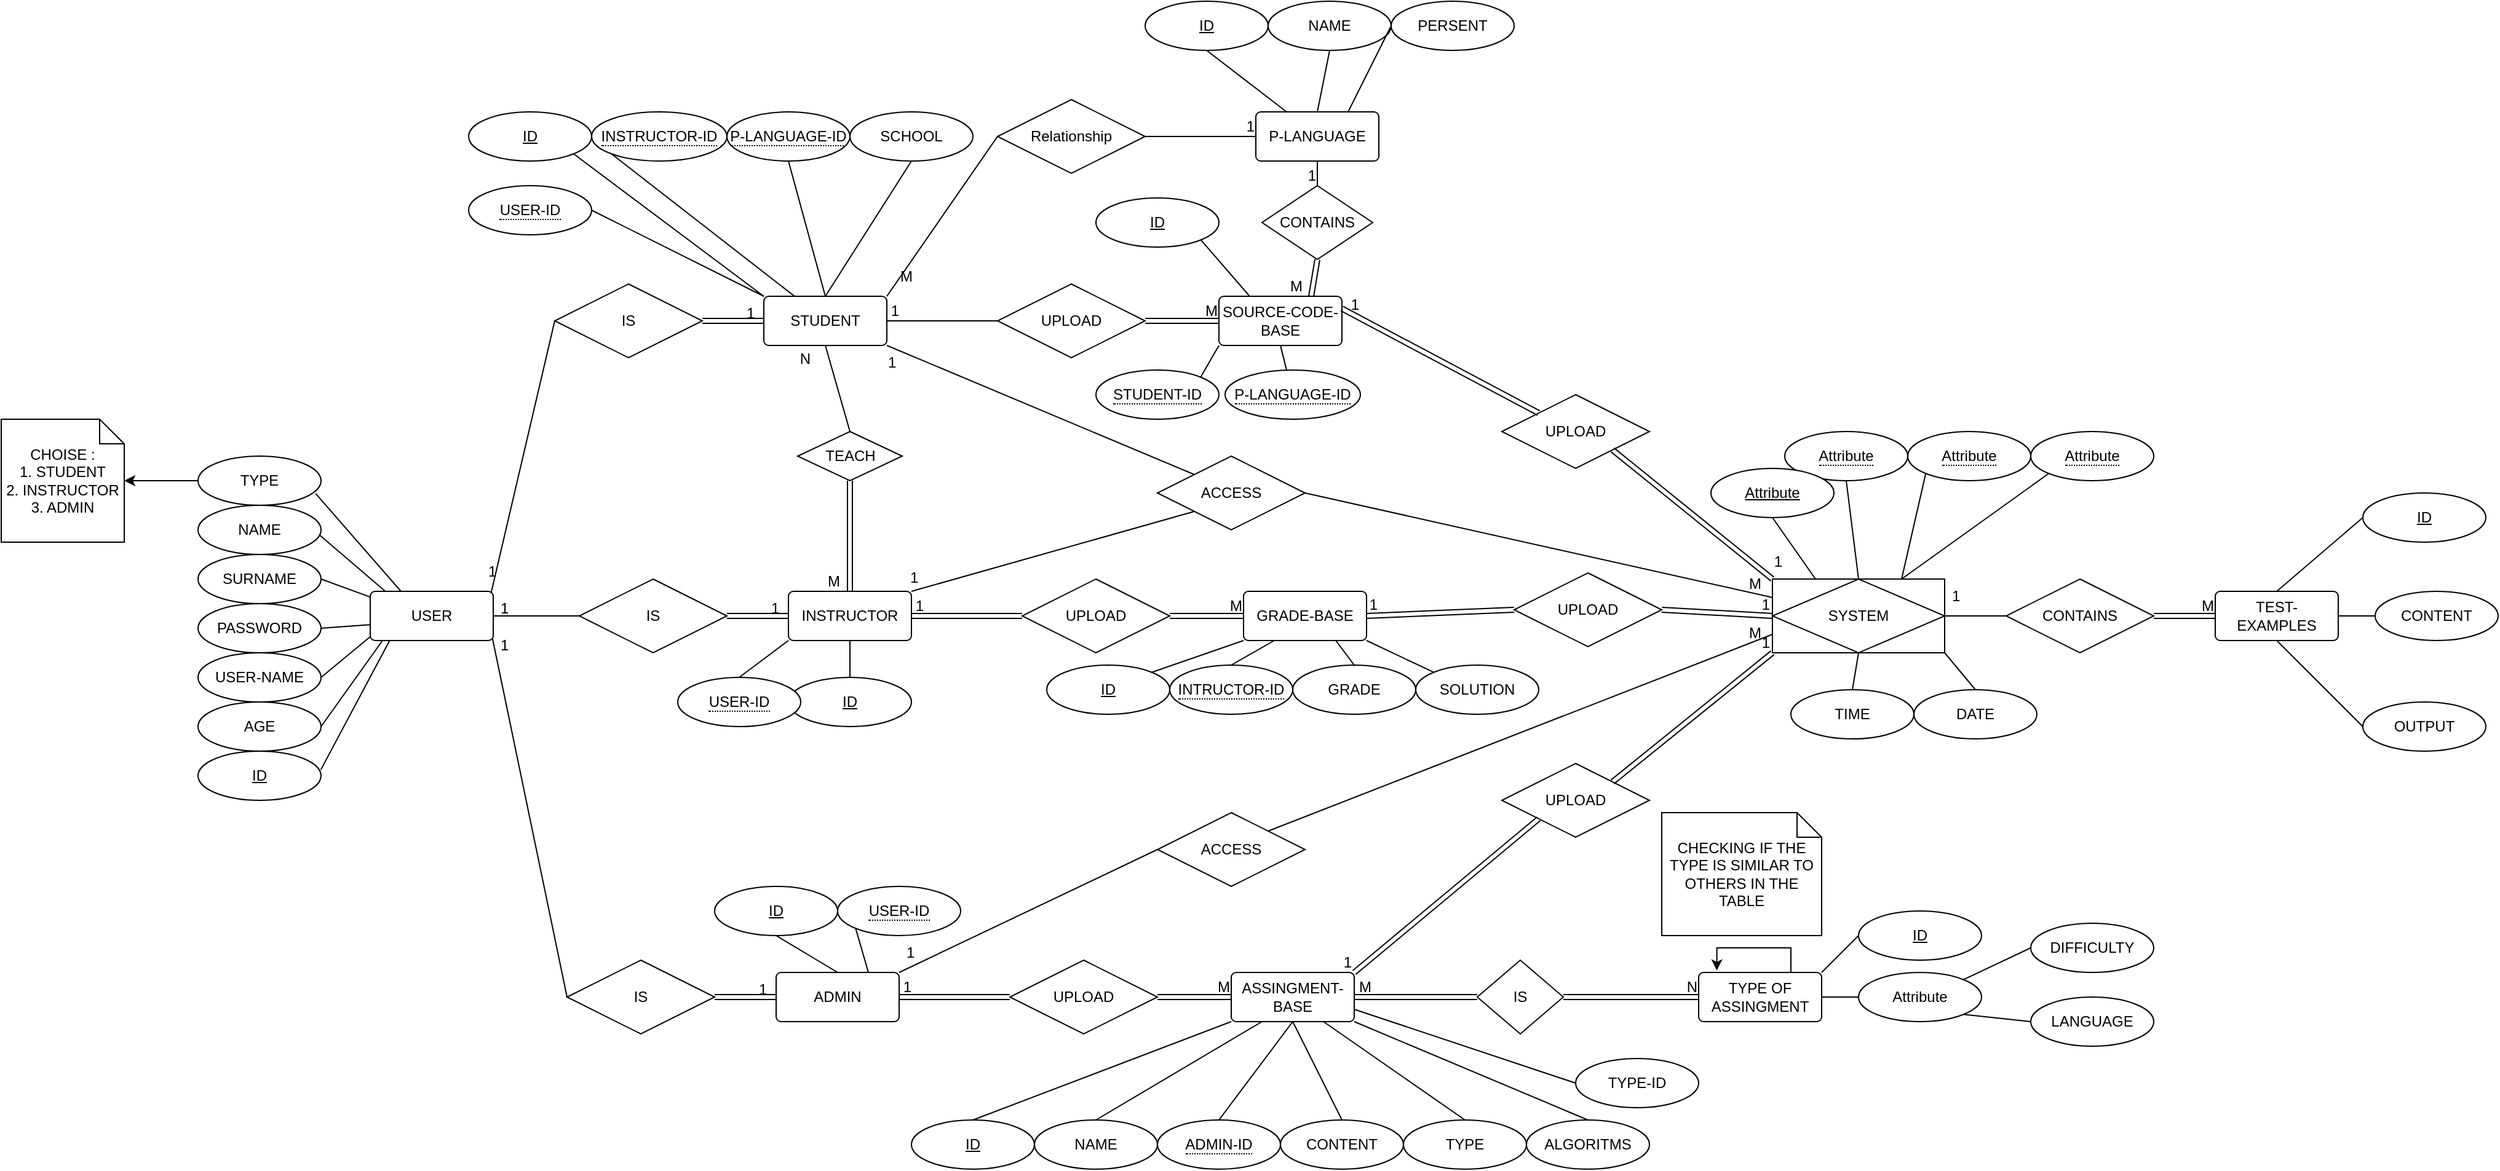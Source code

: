<mxfile version="21.2.8" type="device">
  <diagram name="Page-1" id="deFLNfpETDlmj1eSi1Iw">
    <mxGraphModel dx="2734" dy="2202" grid="1" gridSize="10" guides="1" tooltips="1" connect="1" arrows="1" fold="1" page="1" pageScale="1" pageWidth="850" pageHeight="1100" math="0" shadow="0">
      <root>
        <mxCell id="0" />
        <mxCell id="1" parent="0" />
        <mxCell id="Rp4w2FqZeHLNgpuGs2a2-1" value="USER" style="rounded=1;arcSize=10;whiteSpace=wrap;html=1;align=center;" parent="1" vertex="1">
          <mxGeometry x="-30" y="260" width="100" height="40" as="geometry" />
        </mxCell>
        <mxCell id="Rp4w2FqZeHLNgpuGs2a2-2" value="ADMIN" style="rounded=1;arcSize=10;whiteSpace=wrap;html=1;align=center;" parent="1" vertex="1">
          <mxGeometry x="300" y="570" width="100" height="40" as="geometry" />
        </mxCell>
        <mxCell id="Rp4w2FqZeHLNgpuGs2a2-3" value="INSTRUCTOR" style="rounded=1;arcSize=10;whiteSpace=wrap;html=1;align=center;" parent="1" vertex="1">
          <mxGeometry x="310" y="260" width="100" height="40" as="geometry" />
        </mxCell>
        <mxCell id="Rp4w2FqZeHLNgpuGs2a2-4" value="STUDENT" style="rounded=1;arcSize=10;whiteSpace=wrap;html=1;align=center;" parent="1" vertex="1">
          <mxGeometry x="290" y="20" width="100" height="40" as="geometry" />
        </mxCell>
        <mxCell id="Rp4w2FqZeHLNgpuGs2a2-6" value="IS" style="shape=rhombus;perimeter=rhombusPerimeter;whiteSpace=wrap;html=1;align=center;" parent="1" vertex="1">
          <mxGeometry x="120" y="10" width="120" height="60" as="geometry" />
        </mxCell>
        <mxCell id="Rp4w2FqZeHLNgpuGs2a2-7" value="IS" style="shape=rhombus;perimeter=rhombusPerimeter;whiteSpace=wrap;html=1;align=center;" parent="1" vertex="1">
          <mxGeometry x="130" y="560" width="120" height="60" as="geometry" />
        </mxCell>
        <mxCell id="Rp4w2FqZeHLNgpuGs2a2-8" value="IS" style="shape=rhombus;perimeter=rhombusPerimeter;whiteSpace=wrap;html=1;align=center;" parent="1" vertex="1">
          <mxGeometry x="140" y="250" width="120" height="60" as="geometry" />
        </mxCell>
        <mxCell id="Rp4w2FqZeHLNgpuGs2a2-9" value="" style="endArrow=none;html=1;rounded=0;exitX=1;exitY=0.5;exitDx=0;exitDy=0;entryX=0;entryY=0.5;entryDx=0;entryDy=0;" parent="1" source="Rp4w2FqZeHLNgpuGs2a2-1" target="Rp4w2FqZeHLNgpuGs2a2-8" edge="1">
          <mxGeometry relative="1" as="geometry">
            <mxPoint x="340" y="310" as="sourcePoint" />
            <mxPoint x="500" y="310" as="targetPoint" />
          </mxGeometry>
        </mxCell>
        <mxCell id="Rp4w2FqZeHLNgpuGs2a2-10" value="" style="endArrow=none;html=1;rounded=0;entryX=0;entryY=0.5;entryDx=0;entryDy=0;exitX=0.993;exitY=0.946;exitDx=0;exitDy=0;exitPerimeter=0;" parent="1" source="Rp4w2FqZeHLNgpuGs2a2-1" target="Rp4w2FqZeHLNgpuGs2a2-7" edge="1">
          <mxGeometry relative="1" as="geometry">
            <mxPoint x="70" y="310" as="sourcePoint" />
            <mxPoint x="500" y="310" as="targetPoint" />
          </mxGeometry>
        </mxCell>
        <mxCell id="Rp4w2FqZeHLNgpuGs2a2-11" value="" style="endArrow=none;html=1;rounded=0;entryX=0;entryY=0.5;entryDx=0;entryDy=0;exitX=0.982;exitY=0.04;exitDx=0;exitDy=0;exitPerimeter=0;" parent="1" source="Rp4w2FqZeHLNgpuGs2a2-1" target="Rp4w2FqZeHLNgpuGs2a2-6" edge="1">
          <mxGeometry relative="1" as="geometry">
            <mxPoint x="80" y="250" as="sourcePoint" />
            <mxPoint x="500" y="310" as="targetPoint" />
          </mxGeometry>
        </mxCell>
        <mxCell id="Rp4w2FqZeHLNgpuGs2a2-15" value="1" style="text;strokeColor=none;fillColor=none;spacingLeft=4;spacingRight=4;overflow=hidden;rotatable=0;points=[[0,0.5],[1,0.5]];portConstraint=eastwest;fontSize=12;whiteSpace=wrap;html=1;" parent="1" vertex="1">
          <mxGeometry x="70" y="260" width="40" height="30" as="geometry" />
        </mxCell>
        <mxCell id="Rp4w2FqZeHLNgpuGs2a2-16" value="1" style="text;strokeColor=none;fillColor=none;spacingLeft=4;spacingRight=4;overflow=hidden;rotatable=0;points=[[0,0.5],[1,0.5]];portConstraint=eastwest;fontSize=12;whiteSpace=wrap;html=1;" parent="1" vertex="1">
          <mxGeometry x="70" y="290" width="40" height="30" as="geometry" />
        </mxCell>
        <mxCell id="Rp4w2FqZeHLNgpuGs2a2-17" value="1" style="text;strokeColor=none;fillColor=none;spacingLeft=4;spacingRight=4;overflow=hidden;rotatable=0;points=[[0,0.5],[1,0.5]];portConstraint=eastwest;fontSize=12;whiteSpace=wrap;html=1;" parent="1" vertex="1">
          <mxGeometry x="60" y="230" width="40" height="30" as="geometry" />
        </mxCell>
        <mxCell id="Rp4w2FqZeHLNgpuGs2a2-19" value="1" style="text;strokeColor=none;fillColor=none;spacingLeft=4;spacingRight=4;overflow=hidden;rotatable=0;points=[[0,0.5],[1,0.5]];portConstraint=eastwest;fontSize=12;whiteSpace=wrap;html=1;" parent="1" vertex="1">
          <mxGeometry x="270" y="20" width="40" height="30" as="geometry" />
        </mxCell>
        <mxCell id="Rp4w2FqZeHLNgpuGs2a2-20" value="1" style="text;strokeColor=none;fillColor=none;spacingLeft=4;spacingRight=4;overflow=hidden;rotatable=0;points=[[0,0.5],[1,0.5]];portConstraint=eastwest;fontSize=12;whiteSpace=wrap;html=1;" parent="1" vertex="1">
          <mxGeometry x="290" y="260" width="40" height="30" as="geometry" />
        </mxCell>
        <mxCell id="Rp4w2FqZeHLNgpuGs2a2-21" value="1" style="text;strokeColor=none;fillColor=none;spacingLeft=4;spacingRight=4;overflow=hidden;rotatable=0;points=[[0,0.5],[1,0.5]];portConstraint=eastwest;fontSize=12;whiteSpace=wrap;html=1;" parent="1" vertex="1">
          <mxGeometry x="280" y="570" width="40" height="30" as="geometry" />
        </mxCell>
        <mxCell id="Rp4w2FqZeHLNgpuGs2a2-23" value="NAME" style="ellipse;whiteSpace=wrap;html=1;align=center;" parent="1" vertex="1">
          <mxGeometry x="-170" y="190" width="100" height="40" as="geometry" />
        </mxCell>
        <mxCell id="Rp4w2FqZeHLNgpuGs2a2-24" value="SURNAME" style="ellipse;whiteSpace=wrap;html=1;align=center;" parent="1" vertex="1">
          <mxGeometry x="-170" y="230" width="100" height="40" as="geometry" />
        </mxCell>
        <mxCell id="Rp4w2FqZeHLNgpuGs2a2-25" value="PASSWORD" style="ellipse;whiteSpace=wrap;html=1;align=center;" parent="1" vertex="1">
          <mxGeometry x="-170" y="270" width="100" height="40" as="geometry" />
        </mxCell>
        <mxCell id="Rp4w2FqZeHLNgpuGs2a2-26" value="USER-NAME" style="ellipse;whiteSpace=wrap;html=1;align=center;" parent="1" vertex="1">
          <mxGeometry x="-170" y="310" width="100" height="40" as="geometry" />
        </mxCell>
        <mxCell id="Rp4w2FqZeHLNgpuGs2a2-29" value="ID" style="ellipse;whiteSpace=wrap;html=1;align=center;fontStyle=4;" parent="1" vertex="1">
          <mxGeometry x="-170" y="390" width="100" height="40" as="geometry" />
        </mxCell>
        <mxCell id="Rp4w2FqZeHLNgpuGs2a2-38" style="edgeStyle=orthogonalEdgeStyle;rounded=0;orthogonalLoop=1;jettySize=auto;html=1;" parent="1" source="Rp4w2FqZeHLNgpuGs2a2-30" target="Rp4w2FqZeHLNgpuGs2a2-37" edge="1">
          <mxGeometry relative="1" as="geometry" />
        </mxCell>
        <mxCell id="Rp4w2FqZeHLNgpuGs2a2-30" value="TYPE" style="ellipse;whiteSpace=wrap;html=1;align=center;" parent="1" vertex="1">
          <mxGeometry x="-170" y="150" width="100" height="40" as="geometry" />
        </mxCell>
        <mxCell id="Rp4w2FqZeHLNgpuGs2a2-31" value="" style="endArrow=none;html=1;rounded=0;exitX=1;exitY=0.5;exitDx=0;exitDy=0;entryX=0.001;entryY=0.677;entryDx=0;entryDy=0;entryPerimeter=0;" parent="1" source="Rp4w2FqZeHLNgpuGs2a2-25" target="Rp4w2FqZeHLNgpuGs2a2-1" edge="1">
          <mxGeometry relative="1" as="geometry">
            <mxPoint x="-40" y="280" as="sourcePoint" />
            <mxPoint x="120" y="280" as="targetPoint" />
          </mxGeometry>
        </mxCell>
        <mxCell id="Rp4w2FqZeHLNgpuGs2a2-32" value="" style="endArrow=none;html=1;rounded=0;exitX=1;exitY=0.5;exitDx=0;exitDy=0;entryX=0.002;entryY=0.918;entryDx=0;entryDy=0;entryPerimeter=0;" parent="1" source="Rp4w2FqZeHLNgpuGs2a2-26" target="Rp4w2FqZeHLNgpuGs2a2-1" edge="1">
          <mxGeometry relative="1" as="geometry">
            <mxPoint x="-40" y="280" as="sourcePoint" />
            <mxPoint x="-40" y="300" as="targetPoint" />
          </mxGeometry>
        </mxCell>
        <mxCell id="Rp4w2FqZeHLNgpuGs2a2-33" value="" style="endArrow=none;html=1;rounded=0;exitX=1;exitY=0.5;exitDx=0;exitDy=0;entryX=-0.002;entryY=0.114;entryDx=0;entryDy=0;entryPerimeter=0;" parent="1" source="Rp4w2FqZeHLNgpuGs2a2-24" target="Rp4w2FqZeHLNgpuGs2a2-1" edge="1">
          <mxGeometry relative="1" as="geometry">
            <mxPoint x="-40" y="280" as="sourcePoint" />
            <mxPoint x="120" y="280" as="targetPoint" />
          </mxGeometry>
        </mxCell>
        <mxCell id="Rp4w2FqZeHLNgpuGs2a2-34" value="" style="endArrow=none;html=1;rounded=0;exitX=0.998;exitY=0.38;exitDx=0;exitDy=0;exitPerimeter=0;entryX=0.158;entryY=1.001;entryDx=0;entryDy=0;entryPerimeter=0;" parent="1" source="Rp4w2FqZeHLNgpuGs2a2-29" target="Rp4w2FqZeHLNgpuGs2a2-1" edge="1">
          <mxGeometry relative="1" as="geometry">
            <mxPoint x="-40" y="280" as="sourcePoint" />
            <mxPoint x="120" y="280" as="targetPoint" />
          </mxGeometry>
        </mxCell>
        <mxCell id="Rp4w2FqZeHLNgpuGs2a2-35" value="" style="endArrow=none;html=1;rounded=0;exitX=0.986;exitY=0.599;exitDx=0;exitDy=0;exitPerimeter=0;entryX=0.12;entryY=-0.006;entryDx=0;entryDy=0;entryPerimeter=0;" parent="1" source="Rp4w2FqZeHLNgpuGs2a2-23" target="Rp4w2FqZeHLNgpuGs2a2-1" edge="1">
          <mxGeometry relative="1" as="geometry">
            <mxPoint x="-40" y="280" as="sourcePoint" />
            <mxPoint x="120" y="280" as="targetPoint" />
          </mxGeometry>
        </mxCell>
        <mxCell id="Rp4w2FqZeHLNgpuGs2a2-36" value="" style="endArrow=none;html=1;rounded=0;exitX=0.956;exitY=0.761;exitDx=0;exitDy=0;exitPerimeter=0;entryX=0.25;entryY=0;entryDx=0;entryDy=0;" parent="1" source="Rp4w2FqZeHLNgpuGs2a2-30" target="Rp4w2FqZeHLNgpuGs2a2-1" edge="1">
          <mxGeometry relative="1" as="geometry">
            <mxPoint x="-40" y="280" as="sourcePoint" />
            <mxPoint x="120" y="280" as="targetPoint" />
          </mxGeometry>
        </mxCell>
        <mxCell id="Rp4w2FqZeHLNgpuGs2a2-37" value="CHOISE :&lt;br&gt;1. STUDENT&lt;br&gt;2. INSTRUCTOR&lt;br&gt;3. ADMIN" style="shape=note;size=20;whiteSpace=wrap;html=1;" parent="1" vertex="1">
          <mxGeometry x="-330" y="120" width="100" height="100" as="geometry" />
        </mxCell>
        <mxCell id="Rp4w2FqZeHLNgpuGs2a2-42" value="SCHOOL" style="ellipse;whiteSpace=wrap;html=1;align=center;" parent="1" vertex="1">
          <mxGeometry x="360" y="-130" width="100" height="40" as="geometry" />
        </mxCell>
        <mxCell id="Rp4w2FqZeHLNgpuGs2a2-44" value="&lt;span style=&quot;border-bottom: 1px dotted&quot;&gt;INSTRUCTOR-ID&lt;/span&gt;" style="ellipse;whiteSpace=wrap;html=1;align=center;" parent="1" vertex="1">
          <mxGeometry x="150" y="-130" width="110" height="40" as="geometry" />
        </mxCell>
        <mxCell id="Rp4w2FqZeHLNgpuGs2a2-46" value="ID" style="ellipse;whiteSpace=wrap;html=1;align=center;fontStyle=4;" parent="1" vertex="1">
          <mxGeometry x="50" y="-130" width="100" height="40" as="geometry" />
        </mxCell>
        <mxCell id="Rp4w2FqZeHLNgpuGs2a2-47" value="" style="endArrow=none;html=1;rounded=0;exitX=1;exitY=1;exitDx=0;exitDy=0;entryX=0;entryY=0;entryDx=0;entryDy=0;" parent="1" source="Rp4w2FqZeHLNgpuGs2a2-46" target="Rp4w2FqZeHLNgpuGs2a2-4" edge="1">
          <mxGeometry relative="1" as="geometry">
            <mxPoint x="100" y="-90" as="sourcePoint" />
            <mxPoint x="390" y="120" as="targetPoint" />
          </mxGeometry>
        </mxCell>
        <mxCell id="Rp4w2FqZeHLNgpuGs2a2-49" value="" style="endArrow=none;html=1;rounded=0;exitX=0.5;exitY=1;exitDx=0;exitDy=0;entryX=0.5;entryY=0;entryDx=0;entryDy=0;" parent="1" source="Rp4w2FqZeHLNgpuGs2a2-42" target="Rp4w2FqZeHLNgpuGs2a2-4" edge="1">
          <mxGeometry relative="1" as="geometry">
            <mxPoint x="230" y="120" as="sourcePoint" />
            <mxPoint x="390" y="120" as="targetPoint" />
          </mxGeometry>
        </mxCell>
        <mxCell id="Rp4w2FqZeHLNgpuGs2a2-51" value="" style="endArrow=none;html=1;rounded=0;exitX=0;exitY=1;exitDx=0;exitDy=0;entryX=0.25;entryY=0;entryDx=0;entryDy=0;" parent="1" source="Rp4w2FqZeHLNgpuGs2a2-44" target="Rp4w2FqZeHLNgpuGs2a2-4" edge="1">
          <mxGeometry relative="1" as="geometry">
            <mxPoint x="230" y="120" as="sourcePoint" />
            <mxPoint x="390" y="120" as="targetPoint" />
          </mxGeometry>
        </mxCell>
        <mxCell id="Rp4w2FqZeHLNgpuGs2a2-52" value="TEACH" style="shape=rhombus;perimeter=rhombusPerimeter;whiteSpace=wrap;html=1;align=center;" parent="1" vertex="1">
          <mxGeometry x="317.5" y="130" width="85" height="40" as="geometry" />
        </mxCell>
        <mxCell id="Rp4w2FqZeHLNgpuGs2a2-55" value="" style="shape=link;html=1;rounded=0;exitX=1;exitY=0.5;exitDx=0;exitDy=0;entryX=0;entryY=0.5;entryDx=0;entryDy=0;" parent="1" source="Rp4w2FqZeHLNgpuGs2a2-8" target="Rp4w2FqZeHLNgpuGs2a2-3" edge="1">
          <mxGeometry relative="1" as="geometry">
            <mxPoint x="250" y="260" as="sourcePoint" />
            <mxPoint x="410" y="260" as="targetPoint" />
          </mxGeometry>
        </mxCell>
        <mxCell id="Rp4w2FqZeHLNgpuGs2a2-57" value="" style="shape=link;html=1;rounded=0;exitX=1;exitY=0.5;exitDx=0;exitDy=0;entryX=0;entryY=0.5;entryDx=0;entryDy=0;" parent="1" source="Rp4w2FqZeHLNgpuGs2a2-7" target="Rp4w2FqZeHLNgpuGs2a2-2" edge="1">
          <mxGeometry relative="1" as="geometry">
            <mxPoint x="240" y="390" as="sourcePoint" />
            <mxPoint x="400" y="390" as="targetPoint" />
          </mxGeometry>
        </mxCell>
        <mxCell id="Rp4w2FqZeHLNgpuGs2a2-59" value="" style="shape=link;html=1;rounded=0;exitX=1;exitY=0.5;exitDx=0;exitDy=0;" parent="1" source="Rp4w2FqZeHLNgpuGs2a2-6" target="Rp4w2FqZeHLNgpuGs2a2-4" edge="1">
          <mxGeometry relative="1" as="geometry">
            <mxPoint x="230" y="170" as="sourcePoint" />
            <mxPoint x="390" y="170" as="targetPoint" />
          </mxGeometry>
        </mxCell>
        <mxCell id="Rp4w2FqZeHLNgpuGs2a2-67" value="" style="endArrow=none;html=1;rounded=0;entryX=0.5;entryY=1;entryDx=0;entryDy=0;exitX=0.5;exitY=0;exitDx=0;exitDy=0;" parent="1" source="Rp4w2FqZeHLNgpuGs2a2-52" target="Rp4w2FqZeHLNgpuGs2a2-4" edge="1">
          <mxGeometry relative="1" as="geometry">
            <mxPoint x="340.0" y="90" as="sourcePoint" />
            <mxPoint x="270" y="90" as="targetPoint" />
          </mxGeometry>
        </mxCell>
        <mxCell id="Rp4w2FqZeHLNgpuGs2a2-68" value="N" style="resizable=0;html=1;whiteSpace=wrap;align=right;verticalAlign=bottom;" parent="Rp4w2FqZeHLNgpuGs2a2-67" connectable="0" vertex="1">
          <mxGeometry x="1" relative="1" as="geometry">
            <mxPoint x="-10" y="20" as="offset" />
          </mxGeometry>
        </mxCell>
        <mxCell id="Rp4w2FqZeHLNgpuGs2a2-69" value="" style="shape=link;html=1;rounded=0;entryX=0.5;entryY=1;entryDx=0;entryDy=0;exitX=0.5;exitY=0;exitDx=0;exitDy=0;" parent="1" source="Rp4w2FqZeHLNgpuGs2a2-3" target="Rp4w2FqZeHLNgpuGs2a2-52" edge="1">
          <mxGeometry relative="1" as="geometry">
            <mxPoint x="240" y="180" as="sourcePoint" />
            <mxPoint x="400" y="180" as="targetPoint" />
          </mxGeometry>
        </mxCell>
        <mxCell id="Rp4w2FqZeHLNgpuGs2a2-70" value="M" style="resizable=0;html=1;whiteSpace=wrap;align=left;verticalAlign=bottom;" parent="Rp4w2FqZeHLNgpuGs2a2-69" connectable="0" vertex="1">
          <mxGeometry x="-1" relative="1" as="geometry">
            <mxPoint x="-20" as="offset" />
          </mxGeometry>
        </mxCell>
        <mxCell id="Rp4w2FqZeHLNgpuGs2a2-72" value="Relationship" style="shape=rhombus;perimeter=rhombusPerimeter;whiteSpace=wrap;html=1;align=center;" parent="1" vertex="1">
          <mxGeometry x="480" y="-140" width="120" height="60" as="geometry" />
        </mxCell>
        <mxCell id="Rp4w2FqZeHLNgpuGs2a2-73" value="P-LANGUAGE" style="rounded=1;arcSize=10;whiteSpace=wrap;html=1;align=center;" parent="1" vertex="1">
          <mxGeometry x="690" y="-130" width="100" height="40" as="geometry" />
        </mxCell>
        <mxCell id="Rp4w2FqZeHLNgpuGs2a2-77" value="" style="endArrow=none;html=1;rounded=0;exitX=1;exitY=0;exitDx=0;exitDy=0;entryX=0;entryY=0.5;entryDx=0;entryDy=0;" parent="1" source="Rp4w2FqZeHLNgpuGs2a2-4" target="Rp4w2FqZeHLNgpuGs2a2-72" edge="1">
          <mxGeometry relative="1" as="geometry">
            <mxPoint x="430" y="90" as="sourcePoint" />
            <mxPoint x="590" y="90" as="targetPoint" />
          </mxGeometry>
        </mxCell>
        <mxCell id="Rp4w2FqZeHLNgpuGs2a2-79" value="" style="endArrow=none;html=1;rounded=0;entryX=0;entryY=0.5;entryDx=0;entryDy=0;exitX=1;exitY=0.5;exitDx=0;exitDy=0;" parent="1" target="Rp4w2FqZeHLNgpuGs2a2-73" edge="1">
          <mxGeometry relative="1" as="geometry">
            <mxPoint x="600" y="-110" as="sourcePoint" />
            <mxPoint x="520" as="targetPoint" />
          </mxGeometry>
        </mxCell>
        <mxCell id="Rp4w2FqZeHLNgpuGs2a2-80" value="1" style="resizable=0;html=1;whiteSpace=wrap;align=right;verticalAlign=bottom;" parent="Rp4w2FqZeHLNgpuGs2a2-79" connectable="0" vertex="1">
          <mxGeometry x="1" relative="1" as="geometry" />
        </mxCell>
        <mxCell id="Rp4w2FqZeHLNgpuGs2a2-81" value="NAME" style="ellipse;whiteSpace=wrap;html=1;align=center;" parent="1" vertex="1">
          <mxGeometry x="700" y="-220" width="100" height="40" as="geometry" />
        </mxCell>
        <mxCell id="Rp4w2FqZeHLNgpuGs2a2-82" value="ID" style="ellipse;whiteSpace=wrap;html=1;align=center;fontStyle=4;" parent="1" vertex="1">
          <mxGeometry x="600" y="-220" width="100" height="40" as="geometry" />
        </mxCell>
        <mxCell id="Rp4w2FqZeHLNgpuGs2a2-83" value="&lt;span style=&quot;border-bottom: 1px dotted&quot;&gt;P-LANGUAGE-ID&lt;/span&gt;" style="ellipse;whiteSpace=wrap;html=1;align=center;" parent="1" vertex="1">
          <mxGeometry x="260" y="-130" width="100" height="40" as="geometry" />
        </mxCell>
        <mxCell id="Rp4w2FqZeHLNgpuGs2a2-84" value="" style="endArrow=none;html=1;rounded=0;exitX=0.5;exitY=1;exitDx=0;exitDy=0;entryX=0.5;entryY=0;entryDx=0;entryDy=0;" parent="1" source="Rp4w2FqZeHLNgpuGs2a2-83" target="Rp4w2FqZeHLNgpuGs2a2-4" edge="1">
          <mxGeometry relative="1" as="geometry">
            <mxPoint x="250" as="sourcePoint" />
            <mxPoint x="410" as="targetPoint" />
          </mxGeometry>
        </mxCell>
        <mxCell id="Rp4w2FqZeHLNgpuGs2a2-89" value="M" style="text;strokeColor=none;fillColor=none;spacingLeft=4;spacingRight=4;overflow=hidden;rotatable=0;points=[[0,0.5],[1,0.5]];portConstraint=eastwest;fontSize=12;whiteSpace=wrap;html=1;" parent="1" vertex="1">
          <mxGeometry x="395" y="-10" width="40" height="30" as="geometry" />
        </mxCell>
        <mxCell id="Rp4w2FqZeHLNgpuGs2a2-90" value="PERSENT" style="ellipse;whiteSpace=wrap;html=1;align=center;" parent="1" vertex="1">
          <mxGeometry x="800" y="-220" width="100" height="40" as="geometry" />
        </mxCell>
        <mxCell id="Rp4w2FqZeHLNgpuGs2a2-91" value="" style="endArrow=none;html=1;rounded=0;exitX=0.5;exitY=1;exitDx=0;exitDy=0;entryX=0.25;entryY=0;entryDx=0;entryDy=0;" parent="1" source="Rp4w2FqZeHLNgpuGs2a2-82" target="Rp4w2FqZeHLNgpuGs2a2-73" edge="1">
          <mxGeometry relative="1" as="geometry">
            <mxPoint x="650" y="-90" as="sourcePoint" />
            <mxPoint x="810" y="-90" as="targetPoint" />
          </mxGeometry>
        </mxCell>
        <mxCell id="Rp4w2FqZeHLNgpuGs2a2-92" value="" style="endArrow=none;html=1;rounded=0;exitX=0.5;exitY=1;exitDx=0;exitDy=0;entryX=0.5;entryY=0;entryDx=0;entryDy=0;" parent="1" source="Rp4w2FqZeHLNgpuGs2a2-81" target="Rp4w2FqZeHLNgpuGs2a2-73" edge="1">
          <mxGeometry relative="1" as="geometry">
            <mxPoint x="650" y="-90" as="sourcePoint" />
            <mxPoint x="810" y="-90" as="targetPoint" />
          </mxGeometry>
        </mxCell>
        <mxCell id="Rp4w2FqZeHLNgpuGs2a2-93" value="" style="endArrow=none;html=1;rounded=0;entryX=0.75;entryY=0;entryDx=0;entryDy=0;exitX=0;exitY=0.5;exitDx=0;exitDy=0;" parent="1" source="Rp4w2FqZeHLNgpuGs2a2-90" target="Rp4w2FqZeHLNgpuGs2a2-73" edge="1">
          <mxGeometry relative="1" as="geometry">
            <mxPoint x="840" y="-150" as="sourcePoint" />
            <mxPoint x="810" y="-90" as="targetPoint" />
          </mxGeometry>
        </mxCell>
        <mxCell id="Rp4w2FqZeHLNgpuGs2a2-94" value="SOURCE-CODE-BASE" style="rounded=1;arcSize=10;whiteSpace=wrap;html=1;align=center;" parent="1" vertex="1">
          <mxGeometry x="660" y="20" width="100" height="40" as="geometry" />
        </mxCell>
        <mxCell id="Rp4w2FqZeHLNgpuGs2a2-95" value="ASSINGMENT-BASE" style="rounded=1;arcSize=10;whiteSpace=wrap;html=1;align=center;" parent="1" vertex="1">
          <mxGeometry x="670" y="570" width="100" height="40" as="geometry" />
        </mxCell>
        <mxCell id="Rp4w2FqZeHLNgpuGs2a2-96" value="GRADE-BASE" style="rounded=1;arcSize=10;whiteSpace=wrap;html=1;align=center;" parent="1" vertex="1">
          <mxGeometry x="680" y="260" width="100" height="40" as="geometry" />
        </mxCell>
        <mxCell id="Rp4w2FqZeHLNgpuGs2a2-97" value="SYSTEM" style="shape=associativeEntity;whiteSpace=wrap;html=1;align=center;" parent="1" vertex="1">
          <mxGeometry x="1110" y="250" width="140" height="60" as="geometry" />
        </mxCell>
        <mxCell id="Rp4w2FqZeHLNgpuGs2a2-98" value="UPLOAD" style="shape=rhombus;perimeter=rhombusPerimeter;whiteSpace=wrap;html=1;align=center;" parent="1" vertex="1">
          <mxGeometry x="490" y="560" width="120" height="60" as="geometry" />
        </mxCell>
        <mxCell id="Rp4w2FqZeHLNgpuGs2a2-99" value="UPLOAD" style="shape=rhombus;perimeter=rhombusPerimeter;whiteSpace=wrap;html=1;align=center;" parent="1" vertex="1">
          <mxGeometry x="500" y="250" width="120" height="60" as="geometry" />
        </mxCell>
        <mxCell id="Rp4w2FqZeHLNgpuGs2a2-100" value="UPLOAD" style="shape=rhombus;perimeter=rhombusPerimeter;whiteSpace=wrap;html=1;align=center;" parent="1" vertex="1">
          <mxGeometry x="480" y="10" width="120" height="60" as="geometry" />
        </mxCell>
        <mxCell id="Rp4w2FqZeHLNgpuGs2a2-103" value="" style="shape=link;html=1;rounded=0;entryX=0;entryY=0.5;entryDx=0;entryDy=0;exitX=1;exitY=0.5;exitDx=0;exitDy=0;" parent="1" source="Rp4w2FqZeHLNgpuGs2a2-100" target="Rp4w2FqZeHLNgpuGs2a2-94" edge="1">
          <mxGeometry relative="1" as="geometry">
            <mxPoint x="350" y="120" as="sourcePoint" />
            <mxPoint x="510" y="120" as="targetPoint" />
          </mxGeometry>
        </mxCell>
        <mxCell id="Rp4w2FqZeHLNgpuGs2a2-104" value="M" style="resizable=0;html=1;whiteSpace=wrap;align=right;verticalAlign=bottom;" parent="Rp4w2FqZeHLNgpuGs2a2-103" connectable="0" vertex="1">
          <mxGeometry x="1" relative="1" as="geometry" />
        </mxCell>
        <mxCell id="Rp4w2FqZeHLNgpuGs2a2-105" value="" style="endArrow=none;html=1;rounded=0;entryX=1;entryY=0.5;entryDx=0;entryDy=0;exitX=0;exitY=0.5;exitDx=0;exitDy=0;" parent="1" source="Rp4w2FqZeHLNgpuGs2a2-100" target="Rp4w2FqZeHLNgpuGs2a2-4" edge="1">
          <mxGeometry relative="1" as="geometry">
            <mxPoint x="350" y="120" as="sourcePoint" />
            <mxPoint x="510" y="120" as="targetPoint" />
          </mxGeometry>
        </mxCell>
        <mxCell id="Rp4w2FqZeHLNgpuGs2a2-106" value="1" style="resizable=0;html=1;whiteSpace=wrap;align=right;verticalAlign=bottom;" parent="Rp4w2FqZeHLNgpuGs2a2-105" connectable="0" vertex="1">
          <mxGeometry x="1" relative="1" as="geometry">
            <mxPoint x="11" as="offset" />
          </mxGeometry>
        </mxCell>
        <mxCell id="Rp4w2FqZeHLNgpuGs2a2-107" value="" style="shape=link;html=1;rounded=0;entryX=0;entryY=0.5;entryDx=0;entryDy=0;exitX=1;exitY=0.5;exitDx=0;exitDy=0;" parent="1" source="Rp4w2FqZeHLNgpuGs2a2-99" target="Rp4w2FqZeHLNgpuGs2a2-96" edge="1">
          <mxGeometry relative="1" as="geometry">
            <mxPoint x="630" y="140" as="sourcePoint" />
            <mxPoint x="690" y="140" as="targetPoint" />
          </mxGeometry>
        </mxCell>
        <mxCell id="Rp4w2FqZeHLNgpuGs2a2-108" value="M" style="resizable=0;html=1;whiteSpace=wrap;align=right;verticalAlign=bottom;" parent="Rp4w2FqZeHLNgpuGs2a2-107" connectable="0" vertex="1">
          <mxGeometry x="1" relative="1" as="geometry" />
        </mxCell>
        <mxCell id="Rp4w2FqZeHLNgpuGs2a2-109" value="" style="shape=link;html=1;rounded=0;entryX=1;entryY=0.5;entryDx=0;entryDy=0;exitX=0;exitY=0.5;exitDx=0;exitDy=0;" parent="1" source="Rp4w2FqZeHLNgpuGs2a2-99" target="Rp4w2FqZeHLNgpuGs2a2-3" edge="1">
          <mxGeometry relative="1" as="geometry">
            <mxPoint x="370" y="210" as="sourcePoint" />
            <mxPoint x="530" y="210" as="targetPoint" />
          </mxGeometry>
        </mxCell>
        <mxCell id="Rp4w2FqZeHLNgpuGs2a2-110" value="1" style="resizable=0;html=1;whiteSpace=wrap;align=right;verticalAlign=bottom;" parent="Rp4w2FqZeHLNgpuGs2a2-109" connectable="0" vertex="1">
          <mxGeometry x="1" relative="1" as="geometry">
            <mxPoint x="11" as="offset" />
          </mxGeometry>
        </mxCell>
        <mxCell id="Rp4w2FqZeHLNgpuGs2a2-112" value="" style="shape=link;html=1;rounded=0;entryX=1;entryY=0.5;entryDx=0;entryDy=0;exitX=0;exitY=0.5;exitDx=0;exitDy=0;" parent="1" source="Rp4w2FqZeHLNgpuGs2a2-98" target="Rp4w2FqZeHLNgpuGs2a2-2" edge="1">
          <mxGeometry relative="1" as="geometry">
            <mxPoint x="500" y="420" as="sourcePoint" />
            <mxPoint x="410" y="420" as="targetPoint" />
          </mxGeometry>
        </mxCell>
        <mxCell id="Rp4w2FqZeHLNgpuGs2a2-113" value="1" style="resizable=0;html=1;whiteSpace=wrap;align=right;verticalAlign=bottom;" parent="Rp4w2FqZeHLNgpuGs2a2-112" connectable="0" vertex="1">
          <mxGeometry x="1" relative="1" as="geometry">
            <mxPoint x="11" as="offset" />
          </mxGeometry>
        </mxCell>
        <mxCell id="Rp4w2FqZeHLNgpuGs2a2-114" value="" style="shape=link;html=1;rounded=0;entryX=0;entryY=0.5;entryDx=0;entryDy=0;exitX=1;exitY=0.5;exitDx=0;exitDy=0;" parent="1" source="Rp4w2FqZeHLNgpuGs2a2-98" target="Rp4w2FqZeHLNgpuGs2a2-95" edge="1">
          <mxGeometry relative="1" as="geometry">
            <mxPoint x="620" y="420" as="sourcePoint" />
            <mxPoint x="680" y="420" as="targetPoint" />
          </mxGeometry>
        </mxCell>
        <mxCell id="Rp4w2FqZeHLNgpuGs2a2-115" value="M" style="resizable=0;html=1;whiteSpace=wrap;align=right;verticalAlign=bottom;" parent="Rp4w2FqZeHLNgpuGs2a2-114" connectable="0" vertex="1">
          <mxGeometry x="1" relative="1" as="geometry" />
        </mxCell>
        <mxCell id="Rp4w2FqZeHLNgpuGs2a2-117" value="AGE" style="ellipse;whiteSpace=wrap;html=1;align=center;" parent="1" vertex="1">
          <mxGeometry x="-170" y="350" width="100" height="40" as="geometry" />
        </mxCell>
        <mxCell id="Rp4w2FqZeHLNgpuGs2a2-118" value="" style="endArrow=none;html=1;rounded=0;exitX=1;exitY=0.5;exitDx=0;exitDy=0;" parent="1" source="Rp4w2FqZeHLNgpuGs2a2-117" edge="1">
          <mxGeometry relative="1" as="geometry">
            <mxPoint x="360" y="210" as="sourcePoint" />
            <mxPoint x="-20" y="300" as="targetPoint" />
          </mxGeometry>
        </mxCell>
        <mxCell id="Rp4w2FqZeHLNgpuGs2a2-123" value="ID" style="ellipse;whiteSpace=wrap;html=1;align=center;fontStyle=4;" parent="1" vertex="1">
          <mxGeometry x="560" y="-60" width="100" height="40" as="geometry" />
        </mxCell>
        <mxCell id="Rp4w2FqZeHLNgpuGs2a2-124" value="&lt;span style=&quot;border-bottom: 1px dotted&quot;&gt;STUDENT-ID&lt;/span&gt;" style="ellipse;whiteSpace=wrap;html=1;align=center;" parent="1" vertex="1">
          <mxGeometry x="560" y="80" width="100" height="40" as="geometry" />
        </mxCell>
        <mxCell id="Rp4w2FqZeHLNgpuGs2a2-125" value="&lt;span style=&quot;border-bottom: 1px dotted&quot;&gt;P-LANGUAGE-ID&lt;/span&gt;" style="ellipse;whiteSpace=wrap;html=1;align=center;" parent="1" vertex="1">
          <mxGeometry x="665" y="80" width="110" height="40" as="geometry" />
        </mxCell>
        <mxCell id="Rp4w2FqZeHLNgpuGs2a2-126" value="" style="endArrow=none;html=1;rounded=0;exitX=0;exitY=1;exitDx=0;exitDy=0;entryX=1;entryY=0;entryDx=0;entryDy=0;" parent="1" source="Rp4w2FqZeHLNgpuGs2a2-94" edge="1">
          <mxGeometry relative="1" as="geometry">
            <mxPoint x="400" y="120" as="sourcePoint" />
            <mxPoint x="645.146" y="85.774" as="targetPoint" />
          </mxGeometry>
        </mxCell>
        <mxCell id="Rp4w2FqZeHLNgpuGs2a2-127" value="" style="endArrow=none;html=1;rounded=0;entryX=0.5;entryY=1;entryDx=0;entryDy=0;exitX=0.5;exitY=0;exitDx=0;exitDy=0;" parent="1" target="Rp4w2FqZeHLNgpuGs2a2-94" edge="1">
          <mxGeometry relative="1" as="geometry">
            <mxPoint x="715" y="80" as="sourcePoint" />
            <mxPoint x="560" y="120" as="targetPoint" />
          </mxGeometry>
        </mxCell>
        <mxCell id="Rp4w2FqZeHLNgpuGs2a2-128" value="" style="endArrow=none;html=1;rounded=0;exitX=1;exitY=1;exitDx=0;exitDy=0;entryX=0.25;entryY=0;entryDx=0;entryDy=0;" parent="1" source="Rp4w2FqZeHLNgpuGs2a2-123" target="Rp4w2FqZeHLNgpuGs2a2-94" edge="1">
          <mxGeometry relative="1" as="geometry">
            <mxPoint x="400" y="120" as="sourcePoint" />
            <mxPoint x="560" y="120" as="targetPoint" />
          </mxGeometry>
        </mxCell>
        <mxCell id="Rp4w2FqZeHLNgpuGs2a2-131" value="" style="endArrow=none;html=1;rounded=0;entryX=0.5;entryY=1;entryDx=0;entryDy=0;exitX=0.5;exitY=0;exitDx=0;exitDy=0;" parent="1" source="Rp4w2FqZeHLNgpuGs2a2-133" target="Rp4w2FqZeHLNgpuGs2a2-73" edge="1">
          <mxGeometry relative="1" as="geometry">
            <mxPoint x="730" y="-40" as="sourcePoint" />
            <mxPoint x="560" y="120" as="targetPoint" />
          </mxGeometry>
        </mxCell>
        <mxCell id="Rp4w2FqZeHLNgpuGs2a2-132" value="1" style="resizable=0;html=1;whiteSpace=wrap;align=right;verticalAlign=bottom;" parent="Rp4w2FqZeHLNgpuGs2a2-131" connectable="0" vertex="1">
          <mxGeometry x="1" relative="1" as="geometry">
            <mxPoint y="20" as="offset" />
          </mxGeometry>
        </mxCell>
        <mxCell id="Rp4w2FqZeHLNgpuGs2a2-133" value="CONTAINS" style="shape=rhombus;perimeter=rhombusPerimeter;whiteSpace=wrap;html=1;align=center;" parent="1" vertex="1">
          <mxGeometry x="695" y="-70" width="90" height="60" as="geometry" />
        </mxCell>
        <mxCell id="Rp4w2FqZeHLNgpuGs2a2-134" value="" style="shape=link;html=1;rounded=0;entryX=0.75;entryY=0;entryDx=0;entryDy=0;exitX=0.5;exitY=1;exitDx=0;exitDy=0;" parent="1" source="Rp4w2FqZeHLNgpuGs2a2-133" target="Rp4w2FqZeHLNgpuGs2a2-94" edge="1">
          <mxGeometry relative="1" as="geometry">
            <mxPoint x="400" y="120" as="sourcePoint" />
            <mxPoint x="560" y="120" as="targetPoint" />
          </mxGeometry>
        </mxCell>
        <mxCell id="Rp4w2FqZeHLNgpuGs2a2-135" value="M" style="resizable=0;html=1;whiteSpace=wrap;align=right;verticalAlign=bottom;" parent="Rp4w2FqZeHLNgpuGs2a2-134" connectable="0" vertex="1">
          <mxGeometry x="1" relative="1" as="geometry">
            <mxPoint x="-5" as="offset" />
          </mxGeometry>
        </mxCell>
        <mxCell id="Rp4w2FqZeHLNgpuGs2a2-145" value="NAME" style="ellipse;whiteSpace=wrap;html=1;align=center;" parent="1" vertex="1">
          <mxGeometry x="510" y="690" width="100" height="40" as="geometry" />
        </mxCell>
        <mxCell id="Rp4w2FqZeHLNgpuGs2a2-146" value="ID" style="ellipse;whiteSpace=wrap;html=1;align=center;fontStyle=4;" parent="1" vertex="1">
          <mxGeometry x="410" y="690" width="100" height="40" as="geometry" />
        </mxCell>
        <mxCell id="Rp4w2FqZeHLNgpuGs2a2-147" value="&lt;span style=&quot;border-bottom: 1px dotted&quot;&gt;ADMIN-ID&lt;/span&gt;" style="ellipse;whiteSpace=wrap;html=1;align=center;" parent="1" vertex="1">
          <mxGeometry x="610" y="690" width="100" height="40" as="geometry" />
        </mxCell>
        <mxCell id="Rp4w2FqZeHLNgpuGs2a2-148" value="CONTENT" style="ellipse;whiteSpace=wrap;html=1;align=center;" parent="1" vertex="1">
          <mxGeometry x="710" y="690" width="100" height="40" as="geometry" />
        </mxCell>
        <mxCell id="Rp4w2FqZeHLNgpuGs2a2-149" value="TYPE" style="ellipse;whiteSpace=wrap;html=1;align=center;" parent="1" vertex="1">
          <mxGeometry x="810" y="690" width="100" height="40" as="geometry" />
        </mxCell>
        <mxCell id="Rp4w2FqZeHLNgpuGs2a2-150" value="ALGORITMS" style="ellipse;whiteSpace=wrap;html=1;align=center;" parent="1" vertex="1">
          <mxGeometry x="910" y="690" width="100" height="40" as="geometry" />
        </mxCell>
        <mxCell id="Rp4w2FqZeHLNgpuGs2a2-151" value="" style="endArrow=none;html=1;rounded=0;exitX=0.5;exitY=0;exitDx=0;exitDy=0;entryX=0;entryY=1;entryDx=0;entryDy=0;" parent="1" source="Rp4w2FqZeHLNgpuGs2a2-146" target="Rp4w2FqZeHLNgpuGs2a2-95" edge="1">
          <mxGeometry relative="1" as="geometry">
            <mxPoint x="550" y="630" as="sourcePoint" />
            <mxPoint x="710" y="630" as="targetPoint" />
          </mxGeometry>
        </mxCell>
        <mxCell id="Rp4w2FqZeHLNgpuGs2a2-152" value="" style="endArrow=none;html=1;rounded=0;entryX=0.5;entryY=0;entryDx=0;entryDy=0;exitX=0.25;exitY=1;exitDx=0;exitDy=0;" parent="1" source="Rp4w2FqZeHLNgpuGs2a2-95" target="Rp4w2FqZeHLNgpuGs2a2-145" edge="1">
          <mxGeometry relative="1" as="geometry">
            <mxPoint x="550" y="630" as="sourcePoint" />
            <mxPoint x="710" y="630" as="targetPoint" />
          </mxGeometry>
        </mxCell>
        <mxCell id="Rp4w2FqZeHLNgpuGs2a2-153" value="" style="endArrow=none;html=1;rounded=0;entryX=0.5;entryY=0;entryDx=0;entryDy=0;exitX=0.5;exitY=1;exitDx=0;exitDy=0;" parent="1" source="Rp4w2FqZeHLNgpuGs2a2-95" target="Rp4w2FqZeHLNgpuGs2a2-147" edge="1">
          <mxGeometry relative="1" as="geometry">
            <mxPoint x="550" y="630" as="sourcePoint" />
            <mxPoint x="710" y="630" as="targetPoint" />
          </mxGeometry>
        </mxCell>
        <mxCell id="Rp4w2FqZeHLNgpuGs2a2-154" value="" style="endArrow=none;html=1;rounded=0;entryX=0.5;entryY=0;entryDx=0;entryDy=0;exitX=0.5;exitY=1;exitDx=0;exitDy=0;" parent="1" source="Rp4w2FqZeHLNgpuGs2a2-95" target="Rp4w2FqZeHLNgpuGs2a2-148" edge="1">
          <mxGeometry relative="1" as="geometry">
            <mxPoint x="550" y="630" as="sourcePoint" />
            <mxPoint x="710" y="630" as="targetPoint" />
          </mxGeometry>
        </mxCell>
        <mxCell id="Rp4w2FqZeHLNgpuGs2a2-155" value="" style="endArrow=none;html=1;rounded=0;entryX=0.5;entryY=0;entryDx=0;entryDy=0;exitX=0.75;exitY=1;exitDx=0;exitDy=0;" parent="1" source="Rp4w2FqZeHLNgpuGs2a2-95" target="Rp4w2FqZeHLNgpuGs2a2-149" edge="1">
          <mxGeometry relative="1" as="geometry">
            <mxPoint x="550" y="630" as="sourcePoint" />
            <mxPoint x="710" y="630" as="targetPoint" />
          </mxGeometry>
        </mxCell>
        <mxCell id="Rp4w2FqZeHLNgpuGs2a2-156" value="" style="endArrow=none;html=1;rounded=0;entryX=0.5;entryY=0;entryDx=0;entryDy=0;exitX=1;exitY=1;exitDx=0;exitDy=0;" parent="1" source="Rp4w2FqZeHLNgpuGs2a2-95" target="Rp4w2FqZeHLNgpuGs2a2-150" edge="1">
          <mxGeometry relative="1" as="geometry">
            <mxPoint x="550" y="630" as="sourcePoint" />
            <mxPoint x="710" y="630" as="targetPoint" />
          </mxGeometry>
        </mxCell>
        <mxCell id="Rp4w2FqZeHLNgpuGs2a2-159" value="ID" style="ellipse;whiteSpace=wrap;html=1;align=center;fontStyle=4;" parent="1" vertex="1">
          <mxGeometry x="310" y="330" width="100" height="40" as="geometry" />
        </mxCell>
        <mxCell id="Rp4w2FqZeHLNgpuGs2a2-160" value="ID" style="ellipse;whiteSpace=wrap;html=1;align=center;fontStyle=4;" parent="1" vertex="1">
          <mxGeometry x="250" y="500" width="100" height="40" as="geometry" />
        </mxCell>
        <mxCell id="Rp4w2FqZeHLNgpuGs2a2-161" value="" style="endArrow=none;html=1;rounded=0;entryX=0.5;entryY=0;entryDx=0;entryDy=0;exitX=0.5;exitY=1;exitDx=0;exitDy=0;" parent="1" source="Rp4w2FqZeHLNgpuGs2a2-160" target="Rp4w2FqZeHLNgpuGs2a2-2" edge="1">
          <mxGeometry relative="1" as="geometry">
            <mxPoint x="430" y="510" as="sourcePoint" />
            <mxPoint x="590" y="510" as="targetPoint" />
          </mxGeometry>
        </mxCell>
        <mxCell id="Rp4w2FqZeHLNgpuGs2a2-162" value="" style="endArrow=none;html=1;rounded=0;exitX=0.5;exitY=1;exitDx=0;exitDy=0;entryX=0.5;entryY=0;entryDx=0;entryDy=0;" parent="1" source="Rp4w2FqZeHLNgpuGs2a2-3" target="Rp4w2FqZeHLNgpuGs2a2-159" edge="1">
          <mxGeometry relative="1" as="geometry">
            <mxPoint x="430" y="510" as="sourcePoint" />
            <mxPoint x="590" y="510" as="targetPoint" />
          </mxGeometry>
        </mxCell>
        <mxCell id="Rp4w2FqZeHLNgpuGs2a2-165" value="LANGUAGE" style="ellipse;whiteSpace=wrap;html=1;align=center;" parent="1" vertex="1">
          <mxGeometry x="1320" y="590" width="100" height="40" as="geometry" />
        </mxCell>
        <mxCell id="Rp4w2FqZeHLNgpuGs2a2-166" value="DIFFICULTY" style="ellipse;whiteSpace=wrap;html=1;align=center;" parent="1" vertex="1">
          <mxGeometry x="1320" y="530" width="100" height="40" as="geometry" />
        </mxCell>
        <mxCell id="Rp4w2FqZeHLNgpuGs2a2-168" style="edgeStyle=orthogonalEdgeStyle;rounded=0;orthogonalLoop=1;jettySize=auto;html=1;exitX=0.75;exitY=0;exitDx=0;exitDy=0;entryX=0.148;entryY=-0.04;entryDx=0;entryDy=0;entryPerimeter=0;" parent="1" source="Rp4w2FqZeHLNgpuGs2a2-167" target="Rp4w2FqZeHLNgpuGs2a2-167" edge="1">
          <mxGeometry relative="1" as="geometry">
            <mxPoint x="1124.529" y="520" as="targetPoint" />
            <Array as="points">
              <mxPoint x="1125" y="550" />
              <mxPoint x="1065" y="550" />
            </Array>
          </mxGeometry>
        </mxCell>
        <mxCell id="Rp4w2FqZeHLNgpuGs2a2-167" value="TYPE OF ASSINGMENT" style="rounded=1;arcSize=10;whiteSpace=wrap;html=1;align=center;" parent="1" vertex="1">
          <mxGeometry x="1050" y="570" width="100" height="40" as="geometry" />
        </mxCell>
        <mxCell id="Rp4w2FqZeHLNgpuGs2a2-169" value="Attribute" style="ellipse;whiteSpace=wrap;html=1;align=center;" parent="1" vertex="1">
          <mxGeometry x="1180" y="570" width="100" height="40" as="geometry" />
        </mxCell>
        <mxCell id="Rp4w2FqZeHLNgpuGs2a2-170" value="" style="endArrow=none;html=1;rounded=0;entryX=0;entryY=0.5;entryDx=0;entryDy=0;exitX=1;exitY=0;exitDx=0;exitDy=0;" parent="1" source="Rp4w2FqZeHLNgpuGs2a2-169" target="Rp4w2FqZeHLNgpuGs2a2-166" edge="1">
          <mxGeometry relative="1" as="geometry">
            <mxPoint x="740" y="500" as="sourcePoint" />
            <mxPoint x="900" y="500" as="targetPoint" />
          </mxGeometry>
        </mxCell>
        <mxCell id="Rp4w2FqZeHLNgpuGs2a2-171" value="" style="endArrow=none;html=1;rounded=0;entryX=0;entryY=0.5;entryDx=0;entryDy=0;exitX=1;exitY=1;exitDx=0;exitDy=0;" parent="1" source="Rp4w2FqZeHLNgpuGs2a2-169" target="Rp4w2FqZeHLNgpuGs2a2-165" edge="1">
          <mxGeometry relative="1" as="geometry">
            <mxPoint x="740" y="500" as="sourcePoint" />
            <mxPoint x="900" y="500" as="targetPoint" />
          </mxGeometry>
        </mxCell>
        <mxCell id="Rp4w2FqZeHLNgpuGs2a2-172" value="" style="endArrow=none;html=1;rounded=0;entryX=0;entryY=0.5;entryDx=0;entryDy=0;exitX=1;exitY=0.5;exitDx=0;exitDy=0;" parent="1" source="Rp4w2FqZeHLNgpuGs2a2-167" target="Rp4w2FqZeHLNgpuGs2a2-169" edge="1">
          <mxGeometry relative="1" as="geometry">
            <mxPoint x="740" y="500" as="sourcePoint" />
            <mxPoint x="900" y="500" as="targetPoint" />
          </mxGeometry>
        </mxCell>
        <mxCell id="Rp4w2FqZeHLNgpuGs2a2-174" value="ID" style="ellipse;whiteSpace=wrap;html=1;align=center;fontStyle=4;" parent="1" vertex="1">
          <mxGeometry x="1180" y="520" width="100" height="40" as="geometry" />
        </mxCell>
        <mxCell id="Rp4w2FqZeHLNgpuGs2a2-175" value="" style="endArrow=none;html=1;rounded=0;entryX=0;entryY=0.5;entryDx=0;entryDy=0;exitX=1;exitY=0;exitDx=0;exitDy=0;" parent="1" source="Rp4w2FqZeHLNgpuGs2a2-167" target="Rp4w2FqZeHLNgpuGs2a2-174" edge="1">
          <mxGeometry relative="1" as="geometry">
            <mxPoint x="740" y="500" as="sourcePoint" />
            <mxPoint x="900" y="500" as="targetPoint" />
          </mxGeometry>
        </mxCell>
        <mxCell id="Rp4w2FqZeHLNgpuGs2a2-176" value="IS" style="shape=rhombus;perimeter=rhombusPerimeter;whiteSpace=wrap;html=1;align=center;" parent="1" vertex="1">
          <mxGeometry x="870" y="560" width="70" height="60" as="geometry" />
        </mxCell>
        <mxCell id="Rp4w2FqZeHLNgpuGs2a2-177" value="" style="shape=link;html=1;rounded=0;entryX=0;entryY=0.5;entryDx=0;entryDy=0;exitX=1;exitY=0.5;exitDx=0;exitDy=0;" parent="1" source="Rp4w2FqZeHLNgpuGs2a2-176" target="Rp4w2FqZeHLNgpuGs2a2-167" edge="1">
          <mxGeometry relative="1" as="geometry">
            <mxPoint x="820" y="500" as="sourcePoint" />
            <mxPoint x="980" y="500" as="targetPoint" />
          </mxGeometry>
        </mxCell>
        <mxCell id="Rp4w2FqZeHLNgpuGs2a2-178" value="N" style="resizable=0;html=1;whiteSpace=wrap;align=right;verticalAlign=bottom;" parent="Rp4w2FqZeHLNgpuGs2a2-177" connectable="0" vertex="1">
          <mxGeometry x="1" relative="1" as="geometry" />
        </mxCell>
        <mxCell id="Rp4w2FqZeHLNgpuGs2a2-181" value="" style="shape=link;html=1;rounded=0;entryX=1;entryY=0.5;entryDx=0;entryDy=0;exitX=0;exitY=0.5;exitDx=0;exitDy=0;" parent="1" source="Rp4w2FqZeHLNgpuGs2a2-176" target="Rp4w2FqZeHLNgpuGs2a2-95" edge="1">
          <mxGeometry relative="1" as="geometry">
            <mxPoint x="820" y="500" as="sourcePoint" />
            <mxPoint x="980" y="500" as="targetPoint" />
          </mxGeometry>
        </mxCell>
        <mxCell id="Rp4w2FqZeHLNgpuGs2a2-182" value="M" style="resizable=0;html=1;whiteSpace=wrap;align=right;verticalAlign=bottom;" parent="Rp4w2FqZeHLNgpuGs2a2-181" connectable="0" vertex="1">
          <mxGeometry x="1" relative="1" as="geometry">
            <mxPoint x="15" as="offset" />
          </mxGeometry>
        </mxCell>
        <mxCell id="Rp4w2FqZeHLNgpuGs2a2-183" value="CHECKING IF THE TYPE IS SIMILAR TO OTHERS IN THE TABLE" style="shape=note;size=20;whiteSpace=wrap;html=1;" parent="1" vertex="1">
          <mxGeometry x="1020" y="440" width="130" height="100" as="geometry" />
        </mxCell>
        <mxCell id="Rp4w2FqZeHLNgpuGs2a2-187" value="TYPE-ID" style="ellipse;whiteSpace=wrap;html=1;align=center;" parent="1" vertex="1">
          <mxGeometry x="950" y="640" width="100" height="40" as="geometry" />
        </mxCell>
        <mxCell id="Rp4w2FqZeHLNgpuGs2a2-188" value="" style="endArrow=none;html=1;rounded=0;entryX=0;entryY=0.5;entryDx=0;entryDy=0;exitX=1;exitY=0.75;exitDx=0;exitDy=0;" parent="1" source="Rp4w2FqZeHLNgpuGs2a2-95" target="Rp4w2FqZeHLNgpuGs2a2-187" edge="1">
          <mxGeometry relative="1" as="geometry">
            <mxPoint x="740" y="470" as="sourcePoint" />
            <mxPoint x="900" y="470" as="targetPoint" />
          </mxGeometry>
        </mxCell>
        <mxCell id="Rp4w2FqZeHLNgpuGs2a2-189" value="ID" style="ellipse;whiteSpace=wrap;html=1;align=center;fontStyle=4;" parent="1" vertex="1">
          <mxGeometry x="520" y="320" width="100" height="40" as="geometry" />
        </mxCell>
        <mxCell id="Rp4w2FqZeHLNgpuGs2a2-190" value="&lt;span style=&quot;border-bottom: 1px dotted&quot;&gt;INTRUCTOR-ID&lt;/span&gt;" style="ellipse;whiteSpace=wrap;html=1;align=center;" parent="1" vertex="1">
          <mxGeometry x="620" y="320" width="100" height="40" as="geometry" />
        </mxCell>
        <mxCell id="Rp4w2FqZeHLNgpuGs2a2-192" value="GRADE" style="ellipse;whiteSpace=wrap;html=1;align=center;" parent="1" vertex="1">
          <mxGeometry x="720" y="320" width="100" height="40" as="geometry" />
        </mxCell>
        <mxCell id="Rp4w2FqZeHLNgpuGs2a2-193" value="SOLUTION" style="ellipse;whiteSpace=wrap;html=1;align=center;" parent="1" vertex="1">
          <mxGeometry x="820" y="320" width="100" height="40" as="geometry" />
        </mxCell>
        <mxCell id="Rp4w2FqZeHLNgpuGs2a2-194" value="" style="endArrow=none;html=1;rounded=0;exitX=0;exitY=1;exitDx=0;exitDy=0;entryX=1;entryY=0;entryDx=0;entryDy=0;" parent="1" source="Rp4w2FqZeHLNgpuGs2a2-96" target="Rp4w2FqZeHLNgpuGs2a2-189" edge="1">
          <mxGeometry relative="1" as="geometry">
            <mxPoint x="650" y="470" as="sourcePoint" />
            <mxPoint x="810" y="470" as="targetPoint" />
          </mxGeometry>
        </mxCell>
        <mxCell id="Rp4w2FqZeHLNgpuGs2a2-195" value="" style="endArrow=none;html=1;rounded=0;entryX=0.25;entryY=1;entryDx=0;entryDy=0;exitX=0.5;exitY=0;exitDx=0;exitDy=0;" parent="1" source="Rp4w2FqZeHLNgpuGs2a2-190" target="Rp4w2FqZeHLNgpuGs2a2-96" edge="1">
          <mxGeometry relative="1" as="geometry">
            <mxPoint x="650" y="470" as="sourcePoint" />
            <mxPoint x="810" y="470" as="targetPoint" />
          </mxGeometry>
        </mxCell>
        <mxCell id="Rp4w2FqZeHLNgpuGs2a2-196" value="" style="endArrow=none;html=1;rounded=0;entryX=0.75;entryY=1;entryDx=0;entryDy=0;exitX=0.5;exitY=0;exitDx=0;exitDy=0;" parent="1" source="Rp4w2FqZeHLNgpuGs2a2-192" target="Rp4w2FqZeHLNgpuGs2a2-96" edge="1">
          <mxGeometry relative="1" as="geometry">
            <mxPoint x="650" y="470" as="sourcePoint" />
            <mxPoint x="810" y="470" as="targetPoint" />
          </mxGeometry>
        </mxCell>
        <mxCell id="Rp4w2FqZeHLNgpuGs2a2-197" value="" style="endArrow=none;html=1;rounded=0;entryX=1;entryY=1;entryDx=0;entryDy=0;exitX=0;exitY=0;exitDx=0;exitDy=0;" parent="1" source="Rp4w2FqZeHLNgpuGs2a2-193" target="Rp4w2FqZeHLNgpuGs2a2-96" edge="1">
          <mxGeometry relative="1" as="geometry">
            <mxPoint x="650" y="470" as="sourcePoint" />
            <mxPoint x="810" y="470" as="targetPoint" />
          </mxGeometry>
        </mxCell>
        <mxCell id="Rp4w2FqZeHLNgpuGs2a2-199" value="TEST-EXAMPLES" style="rounded=1;arcSize=10;whiteSpace=wrap;html=1;align=center;" parent="1" vertex="1">
          <mxGeometry x="1470" y="260" width="100" height="40" as="geometry" />
        </mxCell>
        <mxCell id="Rp4w2FqZeHLNgpuGs2a2-201" value="CONTAINS" style="shape=rhombus;perimeter=rhombusPerimeter;whiteSpace=wrap;html=1;align=center;" parent="1" vertex="1">
          <mxGeometry x="1300" y="250" width="120" height="60" as="geometry" />
        </mxCell>
        <mxCell id="Rp4w2FqZeHLNgpuGs2a2-202" value="" style="endArrow=none;html=1;rounded=0;entryX=0;entryY=0.5;entryDx=0;entryDy=0;exitX=1;exitY=0.5;exitDx=0;exitDy=0;" parent="1" source="Rp4w2FqZeHLNgpuGs2a2-97" target="Rp4w2FqZeHLNgpuGs2a2-201" edge="1">
          <mxGeometry relative="1" as="geometry">
            <mxPoint x="1080" y="460" as="sourcePoint" />
            <mxPoint x="1240" y="460" as="targetPoint" />
          </mxGeometry>
        </mxCell>
        <mxCell id="Rp4w2FqZeHLNgpuGs2a2-203" value="UPLOAD" style="shape=rhombus;perimeter=rhombusPerimeter;whiteSpace=wrap;html=1;align=center;" parent="1" vertex="1">
          <mxGeometry x="890" y="400" width="120" height="60" as="geometry" />
        </mxCell>
        <mxCell id="Rp4w2FqZeHLNgpuGs2a2-204" value="UPLOAD" style="shape=rhombus;perimeter=rhombusPerimeter;whiteSpace=wrap;html=1;align=center;" parent="1" vertex="1">
          <mxGeometry x="900" y="245" width="120" height="60" as="geometry" />
        </mxCell>
        <mxCell id="Rp4w2FqZeHLNgpuGs2a2-205" value="UPLOAD" style="shape=rhombus;perimeter=rhombusPerimeter;whiteSpace=wrap;html=1;align=center;" parent="1" vertex="1">
          <mxGeometry x="890" y="100" width="120" height="60" as="geometry" />
        </mxCell>
        <mxCell id="Rp4w2FqZeHLNgpuGs2a2-206" value="OUTPUT" style="ellipse;whiteSpace=wrap;html=1;align=center;" parent="1" vertex="1">
          <mxGeometry x="1590" y="350" width="100" height="40" as="geometry" />
        </mxCell>
        <mxCell id="Rp4w2FqZeHLNgpuGs2a2-207" value="CONTENT" style="ellipse;whiteSpace=wrap;html=1;align=center;" parent="1" vertex="1">
          <mxGeometry x="1600" y="260" width="100" height="40" as="geometry" />
        </mxCell>
        <mxCell id="Rp4w2FqZeHLNgpuGs2a2-208" value="ID" style="ellipse;whiteSpace=wrap;html=1;align=center;fontStyle=4;" parent="1" vertex="1">
          <mxGeometry x="1590" y="180" width="100" height="40" as="geometry" />
        </mxCell>
        <mxCell id="Rp4w2FqZeHLNgpuGs2a2-210" value="" style="endArrow=none;html=1;rounded=0;entryX=0;entryY=0.5;entryDx=0;entryDy=0;exitX=0.5;exitY=1;exitDx=0;exitDy=0;" parent="1" source="Rp4w2FqZeHLNgpuGs2a2-199" target="Rp4w2FqZeHLNgpuGs2a2-206" edge="1">
          <mxGeometry relative="1" as="geometry">
            <mxPoint x="1000" y="460" as="sourcePoint" />
            <mxPoint x="1160" y="460" as="targetPoint" />
          </mxGeometry>
        </mxCell>
        <mxCell id="Rp4w2FqZeHLNgpuGs2a2-211" value="" style="endArrow=none;html=1;rounded=0;entryX=0;entryY=0.5;entryDx=0;entryDy=0;exitX=1;exitY=0.5;exitDx=0;exitDy=0;" parent="1" source="Rp4w2FqZeHLNgpuGs2a2-199" target="Rp4w2FqZeHLNgpuGs2a2-207" edge="1">
          <mxGeometry relative="1" as="geometry">
            <mxPoint x="1000" y="460" as="sourcePoint" />
            <mxPoint x="1160" y="460" as="targetPoint" />
          </mxGeometry>
        </mxCell>
        <mxCell id="Rp4w2FqZeHLNgpuGs2a2-212" value="" style="endArrow=none;html=1;rounded=0;entryX=0;entryY=0.5;entryDx=0;entryDy=0;exitX=0.5;exitY=0;exitDx=0;exitDy=0;" parent="1" source="Rp4w2FqZeHLNgpuGs2a2-199" target="Rp4w2FqZeHLNgpuGs2a2-208" edge="1">
          <mxGeometry relative="1" as="geometry">
            <mxPoint x="1000" y="460" as="sourcePoint" />
            <mxPoint x="1160" y="460" as="targetPoint" />
          </mxGeometry>
        </mxCell>
        <mxCell id="Rp4w2FqZeHLNgpuGs2a2-213" value="" style="shape=link;html=1;rounded=0;entryX=0;entryY=0.5;entryDx=0;entryDy=0;exitX=1;exitY=0.5;exitDx=0;exitDy=0;" parent="1" source="Rp4w2FqZeHLNgpuGs2a2-201" target="Rp4w2FqZeHLNgpuGs2a2-199" edge="1">
          <mxGeometry relative="1" as="geometry">
            <mxPoint x="1000" y="460" as="sourcePoint" />
            <mxPoint x="1160" y="460" as="targetPoint" />
          </mxGeometry>
        </mxCell>
        <mxCell id="Rp4w2FqZeHLNgpuGs2a2-214" value="M" style="resizable=0;html=1;whiteSpace=wrap;align=right;verticalAlign=bottom;" parent="Rp4w2FqZeHLNgpuGs2a2-213" connectable="0" vertex="1">
          <mxGeometry x="1" relative="1" as="geometry" />
        </mxCell>
        <mxCell id="Rp4w2FqZeHLNgpuGs2a2-219" value="1" style="text;strokeColor=none;fillColor=none;spacingLeft=4;spacingRight=4;overflow=hidden;rotatable=0;points=[[0,0.5],[1,0.5]];portConstraint=eastwest;fontSize=12;whiteSpace=wrap;html=1;" parent="1" vertex="1">
          <mxGeometry x="1250" y="250" width="40" height="30" as="geometry" />
        </mxCell>
        <mxCell id="Rp4w2FqZeHLNgpuGs2a2-221" value="&lt;span style=&quot;border-bottom: 1px dotted&quot;&gt;USER-ID&lt;/span&gt;" style="ellipse;whiteSpace=wrap;html=1;align=center;" parent="1" vertex="1">
          <mxGeometry x="50" y="-70" width="100" height="40" as="geometry" />
        </mxCell>
        <mxCell id="Rp4w2FqZeHLNgpuGs2a2-222" value="&lt;span style=&quot;border-bottom: 1px dotted&quot;&gt;USER-ID&lt;/span&gt;" style="ellipse;whiteSpace=wrap;html=1;align=center;" parent="1" vertex="1">
          <mxGeometry x="220" y="330" width="100" height="40" as="geometry" />
        </mxCell>
        <mxCell id="Rp4w2FqZeHLNgpuGs2a2-223" value="&lt;span style=&quot;border-bottom: 1px dotted&quot;&gt;USER-ID&lt;/span&gt;" style="ellipse;whiteSpace=wrap;html=1;align=center;" parent="1" vertex="1">
          <mxGeometry x="350" y="500" width="100" height="40" as="geometry" />
        </mxCell>
        <mxCell id="Rp4w2FqZeHLNgpuGs2a2-224" value="" style="endArrow=none;html=1;rounded=0;exitX=1;exitY=0.5;exitDx=0;exitDy=0;entryX=0;entryY=0;entryDx=0;entryDy=0;" parent="1" source="Rp4w2FqZeHLNgpuGs2a2-221" target="Rp4w2FqZeHLNgpuGs2a2-4" edge="1">
          <mxGeometry relative="1" as="geometry">
            <mxPoint x="250" y="-10" as="sourcePoint" />
            <mxPoint x="410" y="-10" as="targetPoint" />
          </mxGeometry>
        </mxCell>
        <mxCell id="Rp4w2FqZeHLNgpuGs2a2-225" value="" style="endArrow=none;html=1;rounded=0;entryX=0;entryY=1;entryDx=0;entryDy=0;exitX=0.5;exitY=0;exitDx=0;exitDy=0;" parent="1" source="Rp4w2FqZeHLNgpuGs2a2-222" target="Rp4w2FqZeHLNgpuGs2a2-3" edge="1">
          <mxGeometry relative="1" as="geometry">
            <mxPoint x="250" y="340" as="sourcePoint" />
            <mxPoint x="410" y="340" as="targetPoint" />
          </mxGeometry>
        </mxCell>
        <mxCell id="Rp4w2FqZeHLNgpuGs2a2-226" value="" style="endArrow=none;html=1;rounded=0;entryX=0;entryY=1;entryDx=0;entryDy=0;exitX=0.75;exitY=0;exitDx=0;exitDy=0;" parent="1" source="Rp4w2FqZeHLNgpuGs2a2-2" target="Rp4w2FqZeHLNgpuGs2a2-223" edge="1">
          <mxGeometry relative="1" as="geometry">
            <mxPoint x="250" y="340" as="sourcePoint" />
            <mxPoint x="410" y="340" as="targetPoint" />
          </mxGeometry>
        </mxCell>
        <mxCell id="Rp4w2FqZeHLNgpuGs2a2-227" value="" style="shape=link;html=1;rounded=0;entryX=0;entryY=1;entryDx=0;entryDy=0;exitX=1;exitY=0;exitDx=0;exitDy=0;" parent="1" source="Rp4w2FqZeHLNgpuGs2a2-203" target="Rp4w2FqZeHLNgpuGs2a2-97" edge="1">
          <mxGeometry relative="1" as="geometry">
            <mxPoint x="740" y="400" as="sourcePoint" />
            <mxPoint x="900" y="400" as="targetPoint" />
          </mxGeometry>
        </mxCell>
        <mxCell id="Rp4w2FqZeHLNgpuGs2a2-228" value="1" style="resizable=0;html=1;whiteSpace=wrap;align=right;verticalAlign=bottom;" parent="Rp4w2FqZeHLNgpuGs2a2-227" connectable="0" vertex="1">
          <mxGeometry x="1" relative="1" as="geometry" />
        </mxCell>
        <mxCell id="Rp4w2FqZeHLNgpuGs2a2-229" value="" style="shape=link;html=1;rounded=0;entryX=1;entryY=0;entryDx=0;entryDy=0;exitX=0;exitY=1;exitDx=0;exitDy=0;" parent="1" source="Rp4w2FqZeHLNgpuGs2a2-203" target="Rp4w2FqZeHLNgpuGs2a2-95" edge="1">
          <mxGeometry relative="1" as="geometry">
            <mxPoint x="740" y="400" as="sourcePoint" />
            <mxPoint x="900" y="400" as="targetPoint" />
          </mxGeometry>
        </mxCell>
        <mxCell id="Rp4w2FqZeHLNgpuGs2a2-230" value="1" style="resizable=0;html=1;whiteSpace=wrap;align=right;verticalAlign=bottom;" parent="Rp4w2FqZeHLNgpuGs2a2-229" connectable="0" vertex="1">
          <mxGeometry x="1" relative="1" as="geometry" />
        </mxCell>
        <mxCell id="Rp4w2FqZeHLNgpuGs2a2-231" value="" style="shape=link;html=1;rounded=0;entryX=0;entryY=0.5;entryDx=0;entryDy=0;exitX=1;exitY=0.5;exitDx=0;exitDy=0;" parent="1" source="Rp4w2FqZeHLNgpuGs2a2-204" target="Rp4w2FqZeHLNgpuGs2a2-97" edge="1">
          <mxGeometry relative="1" as="geometry">
            <mxPoint x="740" y="400" as="sourcePoint" />
            <mxPoint x="900" y="400" as="targetPoint" />
          </mxGeometry>
        </mxCell>
        <mxCell id="Rp4w2FqZeHLNgpuGs2a2-232" value="1" style="resizable=0;html=1;whiteSpace=wrap;align=right;verticalAlign=bottom;" parent="Rp4w2FqZeHLNgpuGs2a2-231" connectable="0" vertex="1">
          <mxGeometry x="1" relative="1" as="geometry" />
        </mxCell>
        <mxCell id="Rp4w2FqZeHLNgpuGs2a2-233" value="" style="shape=link;html=1;rounded=0;entryX=0;entryY=0;entryDx=0;entryDy=0;exitX=1;exitY=1;exitDx=0;exitDy=0;" parent="1" source="Rp4w2FqZeHLNgpuGs2a2-205" target="Rp4w2FqZeHLNgpuGs2a2-97" edge="1">
          <mxGeometry relative="1" as="geometry">
            <mxPoint x="740" y="400" as="sourcePoint" />
            <mxPoint x="900" y="400" as="targetPoint" />
          </mxGeometry>
        </mxCell>
        <mxCell id="Rp4w2FqZeHLNgpuGs2a2-234" value="1" style="resizable=0;html=1;whiteSpace=wrap;align=right;verticalAlign=bottom;" parent="Rp4w2FqZeHLNgpuGs2a2-233" connectable="0" vertex="1">
          <mxGeometry x="1" relative="1" as="geometry">
            <mxPoint x="10" y="-5" as="offset" />
          </mxGeometry>
        </mxCell>
        <mxCell id="Rp4w2FqZeHLNgpuGs2a2-235" value="" style="shape=link;html=1;rounded=0;entryX=1;entryY=0.5;entryDx=0;entryDy=0;exitX=0;exitY=0.5;exitDx=0;exitDy=0;" parent="1" source="Rp4w2FqZeHLNgpuGs2a2-204" target="Rp4w2FqZeHLNgpuGs2a2-96" edge="1">
          <mxGeometry relative="1" as="geometry">
            <mxPoint x="740" y="400" as="sourcePoint" />
            <mxPoint x="900" y="400" as="targetPoint" />
          </mxGeometry>
        </mxCell>
        <mxCell id="Rp4w2FqZeHLNgpuGs2a2-236" value="1" style="resizable=0;html=1;whiteSpace=wrap;align=right;verticalAlign=bottom;" parent="Rp4w2FqZeHLNgpuGs2a2-235" connectable="0" vertex="1">
          <mxGeometry x="1" relative="1" as="geometry">
            <mxPoint x="10" as="offset" />
          </mxGeometry>
        </mxCell>
        <mxCell id="Rp4w2FqZeHLNgpuGs2a2-237" value="" style="shape=link;html=1;rounded=0;entryX=1;entryY=0.25;entryDx=0;entryDy=0;exitX=0;exitY=0;exitDx=0;exitDy=0;" parent="1" source="Rp4w2FqZeHLNgpuGs2a2-205" target="Rp4w2FqZeHLNgpuGs2a2-94" edge="1">
          <mxGeometry relative="1" as="geometry">
            <mxPoint x="740" y="400" as="sourcePoint" />
            <mxPoint x="900" y="400" as="targetPoint" />
          </mxGeometry>
        </mxCell>
        <mxCell id="Rp4w2FqZeHLNgpuGs2a2-238" value="1" style="resizable=0;html=1;whiteSpace=wrap;align=right;verticalAlign=bottom;" parent="Rp4w2FqZeHLNgpuGs2a2-237" connectable="0" vertex="1">
          <mxGeometry x="1" relative="1" as="geometry">
            <mxPoint x="15" y="5" as="offset" />
          </mxGeometry>
        </mxCell>
        <mxCell id="qYW3U_I98wiMoePYOLth-20" value="&lt;span style=&quot;border-bottom: 1px dotted&quot;&gt;Attribute&lt;/span&gt;" style="ellipse;whiteSpace=wrap;html=1;align=center;" vertex="1" parent="1">
          <mxGeometry x="1120" y="130" width="100" height="40" as="geometry" />
        </mxCell>
        <mxCell id="qYW3U_I98wiMoePYOLth-21" value="&lt;span style=&quot;border-bottom: 1px dotted&quot;&gt;Attribute&lt;/span&gt;" style="ellipse;whiteSpace=wrap;html=1;align=center;" vertex="1" parent="1">
          <mxGeometry x="1220" y="130" width="100" height="40" as="geometry" />
        </mxCell>
        <mxCell id="qYW3U_I98wiMoePYOLth-22" value="&lt;span style=&quot;border-bottom: 1px dotted&quot;&gt;Attribute&lt;/span&gt;" style="ellipse;whiteSpace=wrap;html=1;align=center;" vertex="1" parent="1">
          <mxGeometry x="1320" y="130" width="100" height="40" as="geometry" />
        </mxCell>
        <mxCell id="qYW3U_I98wiMoePYOLth-23" value="Attribute" style="ellipse;whiteSpace=wrap;html=1;align=center;fontStyle=4;" vertex="1" parent="1">
          <mxGeometry x="1060" y="160" width="100" height="40" as="geometry" />
        </mxCell>
        <mxCell id="qYW3U_I98wiMoePYOLth-24" value="" style="endArrow=none;html=1;rounded=0;exitX=0.5;exitY=1;exitDx=0;exitDy=0;entryX=0.25;entryY=0;entryDx=0;entryDy=0;" edge="1" parent="1" source="qYW3U_I98wiMoePYOLth-23" target="Rp4w2FqZeHLNgpuGs2a2-97">
          <mxGeometry relative="1" as="geometry">
            <mxPoint x="1060" y="310" as="sourcePoint" />
            <mxPoint x="1220" y="310" as="targetPoint" />
          </mxGeometry>
        </mxCell>
        <mxCell id="qYW3U_I98wiMoePYOLth-25" value="" style="endArrow=none;html=1;rounded=0;exitX=0.5;exitY=1;exitDx=0;exitDy=0;entryX=0.5;entryY=0;entryDx=0;entryDy=0;" edge="1" parent="1" source="qYW3U_I98wiMoePYOLth-20" target="Rp4w2FqZeHLNgpuGs2a2-97">
          <mxGeometry relative="1" as="geometry">
            <mxPoint x="1060" y="310" as="sourcePoint" />
            <mxPoint x="1220" y="310" as="targetPoint" />
          </mxGeometry>
        </mxCell>
        <mxCell id="qYW3U_I98wiMoePYOLth-26" value="" style="endArrow=none;html=1;rounded=0;entryX=0;entryY=1;entryDx=0;entryDy=0;exitX=0.75;exitY=0;exitDx=0;exitDy=0;" edge="1" parent="1" source="Rp4w2FqZeHLNgpuGs2a2-97" target="qYW3U_I98wiMoePYOLth-21">
          <mxGeometry relative="1" as="geometry">
            <mxPoint x="1060" y="310" as="sourcePoint" />
            <mxPoint x="1260" y="210" as="targetPoint" />
          </mxGeometry>
        </mxCell>
        <mxCell id="qYW3U_I98wiMoePYOLth-27" value="" style="endArrow=none;html=1;rounded=0;entryX=0;entryY=1;entryDx=0;entryDy=0;exitX=0.75;exitY=0;exitDx=0;exitDy=0;" edge="1" parent="1" source="Rp4w2FqZeHLNgpuGs2a2-97" target="qYW3U_I98wiMoePYOLth-22">
          <mxGeometry relative="1" as="geometry">
            <mxPoint x="1060" y="310" as="sourcePoint" />
            <mxPoint x="1220" y="310" as="targetPoint" />
          </mxGeometry>
        </mxCell>
        <mxCell id="qYW3U_I98wiMoePYOLth-28" value="TIME" style="ellipse;whiteSpace=wrap;html=1;align=center;" vertex="1" parent="1">
          <mxGeometry x="1125" y="340" width="100" height="40" as="geometry" />
        </mxCell>
        <mxCell id="qYW3U_I98wiMoePYOLth-29" value="DATE" style="ellipse;whiteSpace=wrap;html=1;align=center;" vertex="1" parent="1">
          <mxGeometry x="1225" y="340" width="100" height="40" as="geometry" />
        </mxCell>
        <mxCell id="qYW3U_I98wiMoePYOLth-30" value="" style="endArrow=none;html=1;rounded=0;entryX=0.5;entryY=0;entryDx=0;entryDy=0;exitX=0.5;exitY=1;exitDx=0;exitDy=0;" edge="1" parent="1" source="Rp4w2FqZeHLNgpuGs2a2-97" target="qYW3U_I98wiMoePYOLth-28">
          <mxGeometry relative="1" as="geometry">
            <mxPoint x="1060" y="310" as="sourcePoint" />
            <mxPoint x="1220" y="310" as="targetPoint" />
          </mxGeometry>
        </mxCell>
        <mxCell id="qYW3U_I98wiMoePYOLth-31" value="" style="endArrow=none;html=1;rounded=0;entryX=0.5;entryY=0;entryDx=0;entryDy=0;exitX=1;exitY=1;exitDx=0;exitDy=0;" edge="1" parent="1" source="Rp4w2FqZeHLNgpuGs2a2-97" target="qYW3U_I98wiMoePYOLth-29">
          <mxGeometry relative="1" as="geometry">
            <mxPoint x="1060" y="310" as="sourcePoint" />
            <mxPoint x="1220" y="310" as="targetPoint" />
          </mxGeometry>
        </mxCell>
        <mxCell id="qYW3U_I98wiMoePYOLth-33" value="ACCESS" style="shape=rhombus;perimeter=rhombusPerimeter;whiteSpace=wrap;html=1;align=center;" vertex="1" parent="1">
          <mxGeometry x="610" y="440" width="120" height="60" as="geometry" />
        </mxCell>
        <mxCell id="qYW3U_I98wiMoePYOLth-34" value="ACCESS" style="shape=rhombus;perimeter=rhombusPerimeter;whiteSpace=wrap;html=1;align=center;" vertex="1" parent="1">
          <mxGeometry x="610" y="150" width="120" height="60" as="geometry" />
        </mxCell>
        <mxCell id="qYW3U_I98wiMoePYOLth-35" value="" style="endArrow=none;html=1;rounded=0;entryX=0;entryY=1;entryDx=0;entryDy=0;exitX=1;exitY=0;exitDx=0;exitDy=0;" edge="1" parent="1" source="Rp4w2FqZeHLNgpuGs2a2-3" target="qYW3U_I98wiMoePYOLth-34">
          <mxGeometry relative="1" as="geometry">
            <mxPoint x="410" y="310" as="sourcePoint" />
            <mxPoint x="570" y="310" as="targetPoint" />
          </mxGeometry>
        </mxCell>
        <mxCell id="qYW3U_I98wiMoePYOLth-36" value="" style="endArrow=none;html=1;rounded=0;entryX=0;entryY=0;entryDx=0;entryDy=0;exitX=1;exitY=1;exitDx=0;exitDy=0;" edge="1" parent="1" source="Rp4w2FqZeHLNgpuGs2a2-4" target="qYW3U_I98wiMoePYOLth-34">
          <mxGeometry relative="1" as="geometry">
            <mxPoint x="410" y="310" as="sourcePoint" />
            <mxPoint x="570" y="310" as="targetPoint" />
          </mxGeometry>
        </mxCell>
        <mxCell id="qYW3U_I98wiMoePYOLth-37" value="" style="endArrow=none;html=1;rounded=0;entryX=1;entryY=0.5;entryDx=0;entryDy=0;exitX=0;exitY=0.25;exitDx=0;exitDy=0;" edge="1" parent="1" source="Rp4w2FqZeHLNgpuGs2a2-97" target="qYW3U_I98wiMoePYOLth-34">
          <mxGeometry relative="1" as="geometry">
            <mxPoint x="410" y="310" as="sourcePoint" />
            <mxPoint x="570" y="310" as="targetPoint" />
          </mxGeometry>
        </mxCell>
        <mxCell id="qYW3U_I98wiMoePYOLth-38" value="" style="endArrow=none;html=1;rounded=0;exitX=1;exitY=0;exitDx=0;exitDy=0;entryX=0;entryY=0.5;entryDx=0;entryDy=0;" edge="1" parent="1" source="Rp4w2FqZeHLNgpuGs2a2-2" target="qYW3U_I98wiMoePYOLth-33">
          <mxGeometry relative="1" as="geometry">
            <mxPoint x="590" y="310" as="sourcePoint" />
            <mxPoint x="750" y="310" as="targetPoint" />
          </mxGeometry>
        </mxCell>
        <mxCell id="qYW3U_I98wiMoePYOLth-39" value="" style="endArrow=none;html=1;rounded=0;entryX=0;entryY=0.75;entryDx=0;entryDy=0;exitX=1;exitY=0;exitDx=0;exitDy=0;" edge="1" parent="1" source="qYW3U_I98wiMoePYOLth-33" target="Rp4w2FqZeHLNgpuGs2a2-97">
          <mxGeometry relative="1" as="geometry">
            <mxPoint x="590" y="310" as="sourcePoint" />
            <mxPoint x="750" y="310" as="targetPoint" />
          </mxGeometry>
        </mxCell>
        <mxCell id="qYW3U_I98wiMoePYOLth-45" value="1" style="text;strokeColor=none;fillColor=none;spacingLeft=4;spacingRight=4;overflow=hidden;rotatable=0;points=[[0,0.5],[1,0.5]];portConstraint=eastwest;fontSize=12;whiteSpace=wrap;html=1;" vertex="1" parent="1">
          <mxGeometry x="400" y="540" width="40" height="30" as="geometry" />
        </mxCell>
        <mxCell id="qYW3U_I98wiMoePYOLth-46" value="1" style="text;strokeColor=none;fillColor=none;spacingLeft=4;spacingRight=4;overflow=hidden;rotatable=0;points=[[0,0.5],[1,0.5]];portConstraint=eastwest;fontSize=12;whiteSpace=wrap;html=1;" vertex="1" parent="1">
          <mxGeometry x="385" y="60" width="40" height="30" as="geometry" />
        </mxCell>
        <mxCell id="qYW3U_I98wiMoePYOLth-47" value="1" style="text;strokeColor=none;fillColor=none;spacingLeft=4;spacingRight=4;overflow=hidden;rotatable=0;points=[[0,0.5],[1,0.5]];portConstraint=eastwest;fontSize=12;whiteSpace=wrap;html=1;" vertex="1" parent="1">
          <mxGeometry x="402.5" y="235" width="40" height="30" as="geometry" />
        </mxCell>
        <mxCell id="qYW3U_I98wiMoePYOLth-49" value="M" style="text;strokeColor=none;fillColor=none;spacingLeft=4;spacingRight=4;overflow=hidden;rotatable=0;points=[[0,0.5],[1,0.5]];portConstraint=eastwest;fontSize=12;whiteSpace=wrap;html=1;" vertex="1" parent="1">
          <mxGeometry x="1085" y="280" width="40" height="30" as="geometry" />
        </mxCell>
        <mxCell id="qYW3U_I98wiMoePYOLth-50" value="M" style="text;strokeColor=none;fillColor=none;spacingLeft=4;spacingRight=4;overflow=hidden;rotatable=0;points=[[0,0.5],[1,0.5]];portConstraint=eastwest;fontSize=12;whiteSpace=wrap;html=1;" vertex="1" parent="1">
          <mxGeometry x="1085" y="240" width="40" height="30" as="geometry" />
        </mxCell>
      </root>
    </mxGraphModel>
  </diagram>
</mxfile>
